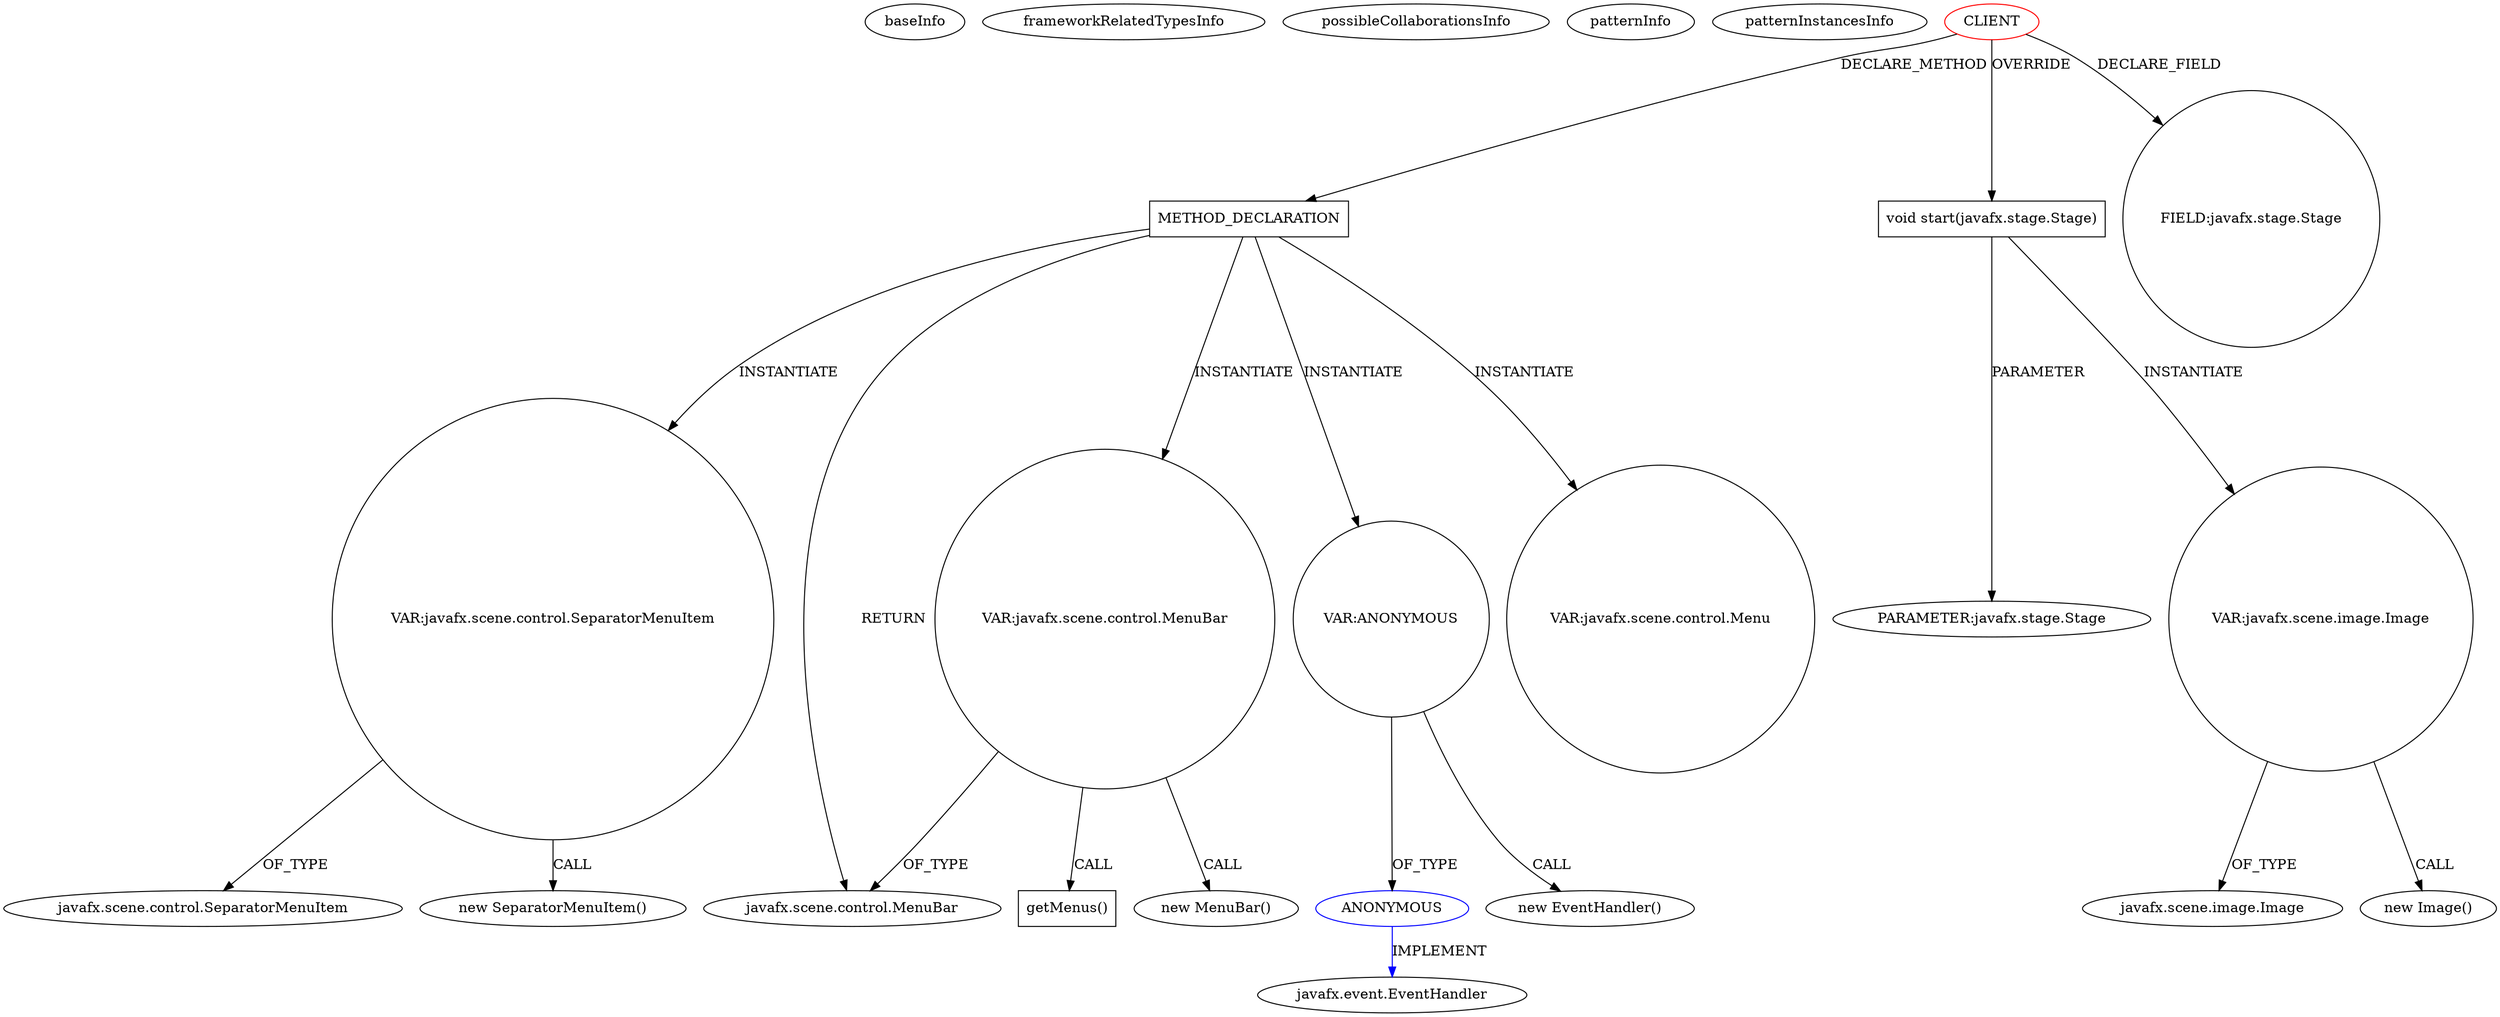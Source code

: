 digraph {
baseInfo[graphId=4173,category="pattern",isAnonymous=false,possibleRelation=false]
frameworkRelatedTypesInfo[]
possibleCollaborationsInfo[]
patternInfo[frequency=2.0,patternRootClient=0]
patternInstancesInfo[0="pedrodonte-genjeefx~/pedrodonte-genjeefx/genjeefx-master/GenJeeFx/src/main/java/generar/AplicacionPrincipal.java~AplicacionPrincipal~3838",1="Zulukas-IJA~/Zulukas-IJA/IJA-master/src/InsightJournalApplication/GUI.java~GUI~1631"]
765[label="javafx.scene.control.SeparatorMenuItem",vertexType="FRAMEWORK_CLASS_TYPE",isFrameworkType=false]
764[label="VAR:javafx.scene.control.SeparatorMenuItem",vertexType="VARIABLE_EXPRESION",isFrameworkType=false,shape=circle]
629[label="METHOD_DECLARATION",vertexType="CLIENT_METHOD_DECLARATION",isFrameworkType=false,shape=box]
0[label="CLIENT",vertexType="ROOT_CLIENT_CLASS_DECLARATION",isFrameworkType=false,color=red]
24[label="void start(javafx.stage.Stage)",vertexType="OVERRIDING_METHOD_DECLARATION",isFrameworkType=false,shape=box]
25[label="PARAMETER:javafx.stage.Stage",vertexType="PARAMETER_DECLARATION",isFrameworkType=false]
630[label="javafx.scene.control.MenuBar",vertexType="FRAMEWORK_CLASS_TYPE",isFrameworkType=false]
2[label="FIELD:javafx.stage.Stage",vertexType="FIELD_DECLARATION",isFrameworkType=false,shape=circle]
32[label="VAR:javafx.scene.image.Image",vertexType="VARIABLE_EXPRESION",isFrameworkType=false,shape=circle]
33[label="javafx.scene.image.Image",vertexType="FRAMEWORK_CLASS_TYPE",isFrameworkType=false]
634[label="VAR:javafx.scene.control.MenuBar",vertexType="VARIABLE_EXPRESION",isFrameworkType=false,shape=circle]
799[label="getMenus()",vertexType="INSIDE_CALL",isFrameworkType=false,shape=box]
633[label="new MenuBar()",vertexType="CONSTRUCTOR_CALL",isFrameworkType=false]
763[label="new SeparatorMenuItem()",vertexType="CONSTRUCTOR_CALL",isFrameworkType=false]
31[label="new Image()",vertexType="CONSTRUCTOR_CALL",isFrameworkType=false]
744[label="VAR:ANONYMOUS",vertexType="VARIABLE_EXPRESION",isFrameworkType=false,shape=circle]
745[label="ANONYMOUS",vertexType="REFERENCE_ANONYMOUS_DECLARATION",isFrameworkType=false,color=blue]
743[label="new EventHandler()",vertexType="CONSTRUCTOR_CALL",isFrameworkType=false]
138[label="javafx.event.EventHandler",vertexType="FRAMEWORK_INTERFACE_TYPE",isFrameworkType=false]
771[label="VAR:javafx.scene.control.Menu",vertexType="VARIABLE_EXPRESION",isFrameworkType=false,shape=circle]
745->138[label="IMPLEMENT",color=blue]
24->32[label="INSTANTIATE"]
32->31[label="CALL"]
629->630[label="RETURN"]
629->771[label="INSTANTIATE"]
24->25[label="PARAMETER"]
629->744[label="INSTANTIATE"]
634->633[label="CALL"]
629->634[label="INSTANTIATE"]
0->2[label="DECLARE_FIELD"]
744->745[label="OF_TYPE"]
0->24[label="OVERRIDE"]
744->743[label="CALL"]
764->763[label="CALL"]
634->799[label="CALL"]
634->630[label="OF_TYPE"]
764->765[label="OF_TYPE"]
629->764[label="INSTANTIATE"]
0->629[label="DECLARE_METHOD"]
32->33[label="OF_TYPE"]
}
